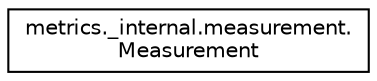 digraph "Graphical Class Hierarchy"
{
 // LATEX_PDF_SIZE
  edge [fontname="Helvetica",fontsize="10",labelfontname="Helvetica",labelfontsize="10"];
  node [fontname="Helvetica",fontsize="10",shape=record];
  rankdir="LR";
  Node0 [label="metrics._internal.measurement.\lMeasurement",height=0.2,width=0.4,color="black", fillcolor="white", style="filled",URL="$classmetrics_1_1__internal_1_1measurement_1_1Measurement.html",tooltip=" "];
}
